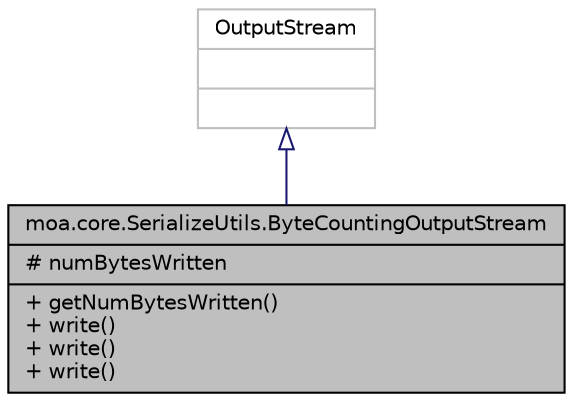 digraph G
{
  edge [fontname="Helvetica",fontsize="10",labelfontname="Helvetica",labelfontsize="10"];
  node [fontname="Helvetica",fontsize="10",shape=record];
  Node1 [label="{moa.core.SerializeUtils.ByteCountingOutputStream\n|# numBytesWritten\l|+ getNumBytesWritten()\l+ write()\l+ write()\l+ write()\l}",height=0.2,width=0.4,color="black", fillcolor="grey75", style="filled" fontcolor="black"];
  Node2 -> Node1 [dir=back,color="midnightblue",fontsize="10",style="solid",arrowtail="empty",fontname="Helvetica"];
  Node2 [label="{OutputStream\n||}",height=0.2,width=0.4,color="grey75", fillcolor="white", style="filled"];
}

